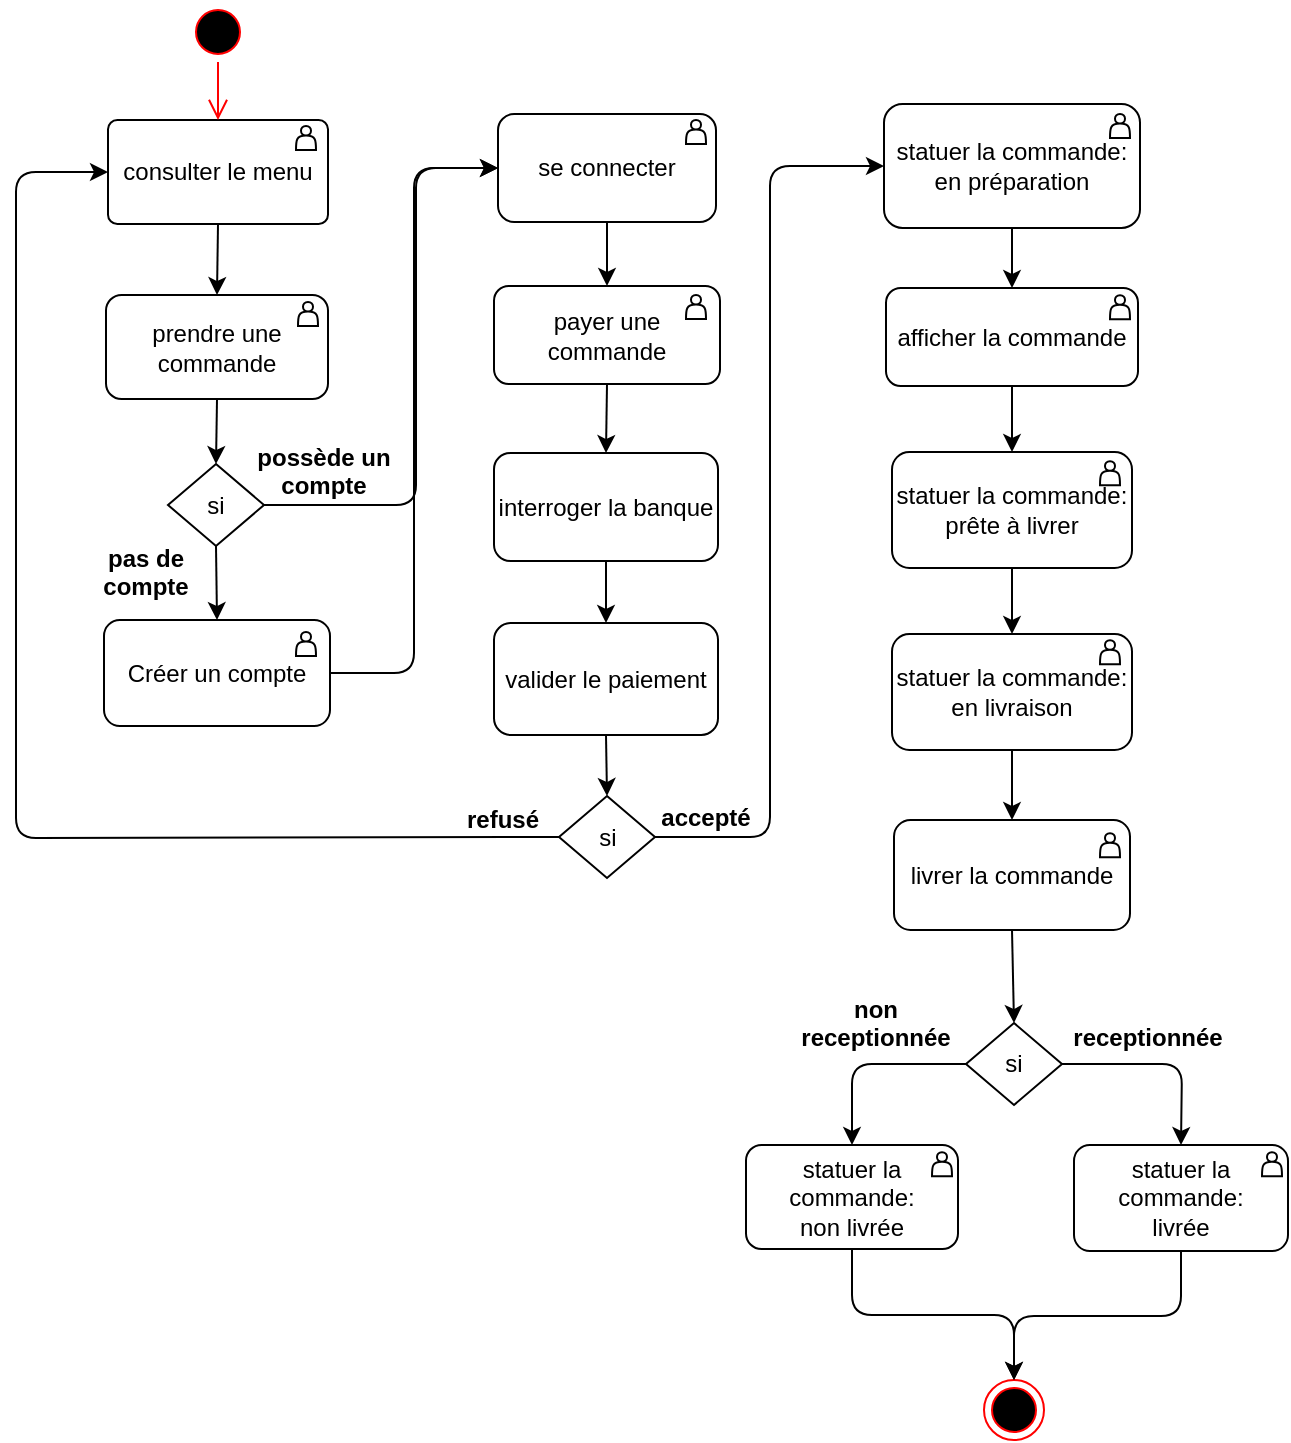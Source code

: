 <mxfile version="11.3.0" type="device" pages="1"><diagram id="MGp6jonX-xowOBayPLkX" name="Page-1"><mxGraphModel dx="1554" dy="897" grid="1" gridSize="10" guides="1" tooltips="1" connect="1" arrows="1" fold="1" page="1" pageScale="1" pageWidth="827" pageHeight="1169" math="0" shadow="0"><root><mxCell id="0"/><mxCell id="1" parent="0"/><mxCell id="NBhDeRFfqtKcV75J0kJd-7" value="prendre une commande" style="rounded=1;whiteSpace=wrap;html=1;" parent="1" vertex="1"><mxGeometry x="165" y="264.5" width="111" height="52" as="geometry"/></mxCell><mxCell id="NBhDeRFfqtKcV75J0kJd-8" value="payer une commande" style="rounded=1;whiteSpace=wrap;html=1;" parent="1" vertex="1"><mxGeometry x="359" y="260" width="113" height="49" as="geometry"/></mxCell><mxCell id="NBhDeRFfqtKcV75J0kJd-9" value="statuer la commande: prête à livrer" style="rounded=1;whiteSpace=wrap;html=1;" parent="1" vertex="1"><mxGeometry x="558" y="343" width="120" height="58" as="geometry"/></mxCell><mxCell id="NBhDeRFfqtKcV75J0kJd-10" value="valider le paiement" style="rounded=1;whiteSpace=wrap;html=1;" parent="1" vertex="1"><mxGeometry x="359" y="428.5" width="112" height="56" as="geometry"/></mxCell><mxCell id="NBhDeRFfqtKcV75J0kJd-11" value="afficher la commande" style="rounded=1;whiteSpace=wrap;html=1;" parent="1" vertex="1"><mxGeometry x="555" y="261" width="126" height="49" as="geometry"/></mxCell><mxCell id="NBhDeRFfqtKcV75J0kJd-12" value="livrer la commande" style="rounded=1;whiteSpace=wrap;html=1;" parent="1" vertex="1"><mxGeometry x="559" y="527" width="118" height="55" as="geometry"/></mxCell><mxCell id="NBhDeRFfqtKcV75J0kJd-13" value="statuer la commande:&lt;br&gt;livrée" style="rounded=1;whiteSpace=wrap;html=1;" parent="1" vertex="1"><mxGeometry x="649" y="689.5" width="107" height="53" as="geometry"/></mxCell><mxCell id="NBhDeRFfqtKcV75J0kJd-14" value="statuer la commande:&lt;br&gt;non livrée" style="rounded=1;whiteSpace=wrap;html=1;" parent="1" vertex="1"><mxGeometry x="485" y="689.5" width="106" height="52" as="geometry"/></mxCell><mxCell id="My3GQwAQJUuzRMKVoMET-11" value="si" style="rhombus;whiteSpace=wrap;html=1;" parent="1" vertex="1"><mxGeometry x="595" y="628.5" width="48" height="41" as="geometry"/></mxCell><mxCell id="My3GQwAQJUuzRMKVoMET-20" value="consulter le menu" style="rounded=1;whiteSpace=wrap;html=1;arcSize=9;" parent="1" vertex="1"><mxGeometry x="166" y="177" width="110" height="52" as="geometry"/></mxCell><mxCell id="6mVy2pUUSQeLdQWBtcSR-1" value="Créer un compte" style="rounded=1;whiteSpace=wrap;html=1;" vertex="1" parent="1"><mxGeometry x="164" y="427" width="113" height="53" as="geometry"/></mxCell><mxCell id="6mVy2pUUSQeLdQWBtcSR-2" value="se connecter" style="rounded=1;whiteSpace=wrap;html=1;" vertex="1" parent="1"><mxGeometry x="361" y="174" width="109" height="54" as="geometry"/></mxCell><mxCell id="6mVy2pUUSQeLdQWBtcSR-3" value="interroger la banque" style="rounded=1;whiteSpace=wrap;html=1;" vertex="1" parent="1"><mxGeometry x="359" y="343.5" width="112" height="54" as="geometry"/></mxCell><mxCell id="6mVy2pUUSQeLdQWBtcSR-4" value="&lt;span style=&quot;white-space: normal&quot;&gt;statuer la commande: en préparation&lt;/span&gt;" style="rounded=1;whiteSpace=wrap;html=1;" vertex="1" parent="1"><mxGeometry x="554" y="169" width="128" height="62" as="geometry"/></mxCell><mxCell id="6mVy2pUUSQeLdQWBtcSR-5" value="&lt;span style=&quot;white-space: normal&quot;&gt;statuer la commande: en livraison&lt;/span&gt;" style="rounded=1;whiteSpace=wrap;html=1;" vertex="1" parent="1"><mxGeometry x="558" y="434" width="120" height="58" as="geometry"/></mxCell><mxCell id="6mVy2pUUSQeLdQWBtcSR-6" value="si" style="rhombus;whiteSpace=wrap;html=1;" vertex="1" parent="1"><mxGeometry x="391.5" y="515" width="48" height="41" as="geometry"/></mxCell><mxCell id="6mVy2pUUSQeLdQWBtcSR-8" value="si" style="rhombus;whiteSpace=wrap;html=1;" vertex="1" parent="1"><mxGeometry x="196" y="349" width="48" height="41" as="geometry"/></mxCell><mxCell id="6mVy2pUUSQeLdQWBtcSR-12" value="" style="endArrow=classic;html=1;exitX=0;exitY=0.5;exitDx=0;exitDy=0;entryX=0;entryY=0.5;entryDx=0;entryDy=0;" edge="1" parent="1" source="6mVy2pUUSQeLdQWBtcSR-6" target="My3GQwAQJUuzRMKVoMET-20"><mxGeometry width="50" height="50" relative="1" as="geometry"><mxPoint x="236" y="607" as="sourcePoint"/><mxPoint x="286" y="557" as="targetPoint"/><Array as="points"><mxPoint x="120" y="536"/><mxPoint x="120" y="203"/></Array></mxGeometry></mxCell><mxCell id="6mVy2pUUSQeLdQWBtcSR-14" value="" style="endArrow=classic;html=1;entryX=0.5;entryY=0;entryDx=0;entryDy=0;exitX=0.5;exitY=1;exitDx=0;exitDy=0;" edge="1" parent="1" source="NBhDeRFfqtKcV75J0kJd-10" target="6mVy2pUUSQeLdQWBtcSR-6"><mxGeometry width="50" height="50" relative="1" as="geometry"><mxPoint x="76" y="767" as="sourcePoint"/><mxPoint x="126" y="717" as="targetPoint"/></mxGeometry></mxCell><mxCell id="6mVy2pUUSQeLdQWBtcSR-15" value="" style="endArrow=classic;html=1;entryX=0.5;entryY=0;entryDx=0;entryDy=0;exitX=0.5;exitY=1;exitDx=0;exitDy=0;" edge="1" parent="1" source="6mVy2pUUSQeLdQWBtcSR-8" target="6mVy2pUUSQeLdQWBtcSR-1"><mxGeometry width="50" height="50" relative="1" as="geometry"><mxPoint x="98" y="767" as="sourcePoint"/><mxPoint x="148" y="717" as="targetPoint"/></mxGeometry></mxCell><mxCell id="6mVy2pUUSQeLdQWBtcSR-16" value="" style="endArrow=classic;html=1;entryX=0.5;entryY=0;entryDx=0;entryDy=0;exitX=0.5;exitY=1;exitDx=0;exitDy=0;" edge="1" parent="1" source="NBhDeRFfqtKcV75J0kJd-7" target="6mVy2pUUSQeLdQWBtcSR-8"><mxGeometry width="50" height="50" relative="1" as="geometry"><mxPoint x="98" y="767" as="sourcePoint"/><mxPoint x="148" y="717" as="targetPoint"/></mxGeometry></mxCell><mxCell id="6mVy2pUUSQeLdQWBtcSR-17" value="" style="endArrow=classic;html=1;entryX=0.5;entryY=0;entryDx=0;entryDy=0;exitX=0.5;exitY=1;exitDx=0;exitDy=0;" edge="1" parent="1" source="My3GQwAQJUuzRMKVoMET-20" target="NBhDeRFfqtKcV75J0kJd-7"><mxGeometry width="50" height="50" relative="1" as="geometry"><mxPoint x="98" y="767" as="sourcePoint"/><mxPoint x="148" y="717" as="targetPoint"/></mxGeometry></mxCell><mxCell id="6mVy2pUUSQeLdQWBtcSR-26" value="" style="endArrow=classic;html=1;entryX=0.5;entryY=0;entryDx=0;entryDy=0;exitX=0.5;exitY=1;exitDx=0;exitDy=0;" edge="1" parent="1" source="6mVy2pUUSQeLdQWBtcSR-3" target="NBhDeRFfqtKcV75J0kJd-10"><mxGeometry width="50" height="50" relative="1" as="geometry"><mxPoint x="296" y="517" as="sourcePoint"/><mxPoint x="346" y="467" as="targetPoint"/></mxGeometry></mxCell><mxCell id="6mVy2pUUSQeLdQWBtcSR-27" value="" style="endArrow=classic;html=1;entryX=0.5;entryY=0;entryDx=0;entryDy=0;exitX=0.5;exitY=1;exitDx=0;exitDy=0;" edge="1" parent="1" source="NBhDeRFfqtKcV75J0kJd-8" target="6mVy2pUUSQeLdQWBtcSR-3"><mxGeometry width="50" height="50" relative="1" as="geometry"><mxPoint x="306" y="677" as="sourcePoint"/><mxPoint x="356" y="627" as="targetPoint"/></mxGeometry></mxCell><mxCell id="6mVy2pUUSQeLdQWBtcSR-28" value="" style="endArrow=classic;html=1;entryX=0.5;entryY=0;entryDx=0;entryDy=0;" edge="1" parent="1" source="6mVy2pUUSQeLdQWBtcSR-2" target="NBhDeRFfqtKcV75J0kJd-8"><mxGeometry width="50" height="50" relative="1" as="geometry"><mxPoint x="356" y="637" as="sourcePoint"/><mxPoint x="406" y="587" as="targetPoint"/></mxGeometry></mxCell><mxCell id="6mVy2pUUSQeLdQWBtcSR-31" value="" style="endArrow=classic;html=1;entryX=0.5;entryY=0;entryDx=0;entryDy=0;exitX=0.5;exitY=1;exitDx=0;exitDy=0;" edge="1" parent="1" source="6mVy2pUUSQeLdQWBtcSR-4" target="NBhDeRFfqtKcV75J0kJd-11"><mxGeometry width="50" height="50" relative="1" as="geometry"><mxPoint x="696" y="307" as="sourcePoint"/><mxPoint x="746" y="257" as="targetPoint"/></mxGeometry></mxCell><mxCell id="6mVy2pUUSQeLdQWBtcSR-32" value="" style="endArrow=classic;html=1;entryX=0.5;entryY=0;entryDx=0;entryDy=0;exitX=0.5;exitY=1;exitDx=0;exitDy=0;" edge="1" parent="1" source="NBhDeRFfqtKcV75J0kJd-11" target="NBhDeRFfqtKcV75J0kJd-9"><mxGeometry width="50" height="50" relative="1" as="geometry"><mxPoint x="716" y="337" as="sourcePoint"/><mxPoint x="766" y="287" as="targetPoint"/></mxGeometry></mxCell><mxCell id="6mVy2pUUSQeLdQWBtcSR-33" value="" style="endArrow=classic;html=1;entryX=0.5;entryY=0;entryDx=0;entryDy=0;exitX=0.5;exitY=1;exitDx=0;exitDy=0;" edge="1" parent="1" source="NBhDeRFfqtKcV75J0kJd-9" target="6mVy2pUUSQeLdQWBtcSR-5"><mxGeometry width="50" height="50" relative="1" as="geometry"><mxPoint x="726" y="447" as="sourcePoint"/><mxPoint x="776" y="397" as="targetPoint"/></mxGeometry></mxCell><mxCell id="6mVy2pUUSQeLdQWBtcSR-34" value="" style="endArrow=classic;html=1;entryX=0.5;entryY=0;entryDx=0;entryDy=0;exitX=0.5;exitY=1;exitDx=0;exitDy=0;" edge="1" parent="1" source="6mVy2pUUSQeLdQWBtcSR-5" target="NBhDeRFfqtKcV75J0kJd-12"><mxGeometry width="50" height="50" relative="1" as="geometry"><mxPoint x="706" y="507" as="sourcePoint"/><mxPoint x="756" y="457" as="targetPoint"/></mxGeometry></mxCell><mxCell id="6mVy2pUUSQeLdQWBtcSR-35" value="" style="endArrow=classic;html=1;entryX=0.5;entryY=0;entryDx=0;entryDy=0;exitX=0.5;exitY=1;exitDx=0;exitDy=0;" edge="1" parent="1" source="NBhDeRFfqtKcV75J0kJd-12" target="My3GQwAQJUuzRMKVoMET-11"><mxGeometry width="50" height="50" relative="1" as="geometry"><mxPoint x="726" y="597" as="sourcePoint"/><mxPoint x="776" y="547" as="targetPoint"/></mxGeometry></mxCell><mxCell id="6mVy2pUUSQeLdQWBtcSR-36" value="" style="endArrow=classic;html=1;entryX=0.5;entryY=0;entryDx=0;entryDy=0;exitX=0;exitY=0.5;exitDx=0;exitDy=0;" edge="1" parent="1" source="My3GQwAQJUuzRMKVoMET-11" target="NBhDeRFfqtKcV75J0kJd-14"><mxGeometry width="50" height="50" relative="1" as="geometry"><mxPoint x="576" y="637" as="sourcePoint"/><mxPoint x="536" y="637" as="targetPoint"/><Array as="points"><mxPoint x="538" y="649"/></Array></mxGeometry></mxCell><mxCell id="6mVy2pUUSQeLdQWBtcSR-37" value="" style="endArrow=classic;html=1;entryX=0.5;entryY=0;entryDx=0;entryDy=0;exitX=1;exitY=0.5;exitDx=0;exitDy=0;" edge="1" parent="1" source="My3GQwAQJUuzRMKVoMET-11" target="NBhDeRFfqtKcV75J0kJd-13"><mxGeometry width="50" height="50" relative="1" as="geometry"><mxPoint x="686" y="647" as="sourcePoint"/><mxPoint x="736" y="597" as="targetPoint"/><Array as="points"><mxPoint x="703" y="649"/></Array></mxGeometry></mxCell><mxCell id="6mVy2pUUSQeLdQWBtcSR-43" value="" style="edgeStyle=elbowEdgeStyle;elbow=horizontal;endArrow=classic;html=1;exitX=1;exitY=0.5;exitDx=0;exitDy=0;entryX=0;entryY=0.5;entryDx=0;entryDy=0;" edge="1" parent="1" source="6mVy2pUUSQeLdQWBtcSR-1" target="6mVy2pUUSQeLdQWBtcSR-2"><mxGeometry width="50" height="50" relative="1" as="geometry"><mxPoint x="280" y="356.5" as="sourcePoint"/><mxPoint x="340" y="210" as="targetPoint"/></mxGeometry></mxCell><mxCell id="6mVy2pUUSQeLdQWBtcSR-44" value="" style="edgeStyle=elbowEdgeStyle;elbow=horizontal;endArrow=classic;html=1;entryX=0;entryY=0.5;entryDx=0;entryDy=0;exitX=1;exitY=0.5;exitDx=0;exitDy=0;" edge="1" parent="1" source="6mVy2pUUSQeLdQWBtcSR-8" target="6mVy2pUUSQeLdQWBtcSR-2"><mxGeometry width="50" height="50" relative="1" as="geometry"><mxPoint x="270" y="410" as="sourcePoint"/><mxPoint x="320" y="360" as="targetPoint"/><Array as="points"><mxPoint x="320" y="280"/></Array></mxGeometry></mxCell><mxCell id="6mVy2pUUSQeLdQWBtcSR-45" value="" style="edgeStyle=elbowEdgeStyle;elbow=horizontal;endArrow=classic;html=1;entryX=0;entryY=0.5;entryDx=0;entryDy=0;exitX=1;exitY=0.5;exitDx=0;exitDy=0;" edge="1" parent="1" source="6mVy2pUUSQeLdQWBtcSR-6" target="6mVy2pUUSQeLdQWBtcSR-4"><mxGeometry width="50" height="50" relative="1" as="geometry"><mxPoint x="490" y="540" as="sourcePoint"/><mxPoint x="540" y="490" as="targetPoint"/></mxGeometry></mxCell><mxCell id="6mVy2pUUSQeLdQWBtcSR-51" value="pas de&#10;compte" style="text;align=center;fontStyle=1;verticalAlign=middle;spacingLeft=3;spacingRight=3;strokeColor=none;rotatable=0;points=[[0,0.5],[1,0.5]];portConstraint=eastwest;" vertex="1" parent="1"><mxGeometry x="145" y="389.5" width="80" height="26" as="geometry"/></mxCell><mxCell id="6mVy2pUUSQeLdQWBtcSR-52" value="possède un&#10;compte" style="text;align=center;fontStyle=1;verticalAlign=middle;spacingLeft=3;spacingRight=3;strokeColor=none;rotatable=0;points=[[0,0.5],[1,0.5]];portConstraint=eastwest;" vertex="1" parent="1"><mxGeometry x="234" y="335" width="80" height="34" as="geometry"/></mxCell><mxCell id="6mVy2pUUSQeLdQWBtcSR-53" value="accepté" style="text;align=center;fontStyle=1;verticalAlign=middle;spacingLeft=3;spacingRight=3;strokeColor=none;rotatable=0;points=[[0,0.5],[1,0.5]];portConstraint=eastwest;" vertex="1" parent="1"><mxGeometry x="425" y="510" width="80" height="30" as="geometry"/></mxCell><mxCell id="6mVy2pUUSQeLdQWBtcSR-54" value="refusé" style="text;align=center;fontStyle=1;verticalAlign=middle;spacingLeft=3;spacingRight=3;strokeColor=none;rotatable=0;points=[[0,0.5],[1,0.5]];portConstraint=eastwest;" vertex="1" parent="1"><mxGeometry x="323.5" y="513" width="80" height="26" as="geometry"/></mxCell><mxCell id="6mVy2pUUSQeLdQWBtcSR-55" value="non&#10;receptionnée" style="text;align=center;fontStyle=1;verticalAlign=middle;spacingLeft=3;spacingRight=3;strokeColor=none;rotatable=0;points=[[0,0.5],[1,0.5]];portConstraint=eastwest;" vertex="1" parent="1"><mxGeometry x="510" y="615" width="80" height="26" as="geometry"/></mxCell><mxCell id="6mVy2pUUSQeLdQWBtcSR-56" value="receptionnée" style="text;align=center;fontStyle=1;verticalAlign=middle;spacingLeft=3;spacingRight=3;strokeColor=none;rotatable=0;points=[[0,0.5],[1,0.5]];portConstraint=eastwest;" vertex="1" parent="1"><mxGeometry x="646" y="622" width="80" height="26" as="geometry"/></mxCell><mxCell id="6mVy2pUUSQeLdQWBtcSR-57" value="" style="shape=actor;whiteSpace=wrap;html=1;" vertex="1" parent="1"><mxGeometry x="260" y="433" width="10" height="12" as="geometry"/></mxCell><mxCell id="6mVy2pUUSQeLdQWBtcSR-58" value="" style="shape=actor;whiteSpace=wrap;html=1;" vertex="1" parent="1"><mxGeometry x="261" y="268" width="10" height="12" as="geometry"/></mxCell><mxCell id="6mVy2pUUSQeLdQWBtcSR-70" value="" style="shape=actor;whiteSpace=wrap;html=1;" vertex="1" parent="1"><mxGeometry x="260" y="180" width="10" height="12" as="geometry"/></mxCell><mxCell id="6mVy2pUUSQeLdQWBtcSR-71" value="" style="shape=actor;whiteSpace=wrap;html=1;" vertex="1" parent="1"><mxGeometry x="455" y="177" width="10" height="12" as="geometry"/></mxCell><mxCell id="6mVy2pUUSQeLdQWBtcSR-72" value="" style="shape=actor;whiteSpace=wrap;html=1;" vertex="1" parent="1"><mxGeometry x="455" y="264.5" width="10" height="12" as="geometry"/></mxCell><mxCell id="6mVy2pUUSQeLdQWBtcSR-73" value="" style="shape=actor;whiteSpace=wrap;html=1;" vertex="1" parent="1"><mxGeometry x="667" y="264.571" width="10" height="12" as="geometry"/></mxCell><mxCell id="6mVy2pUUSQeLdQWBtcSR-74" value="" style="shape=actor;whiteSpace=wrap;html=1;" vertex="1" parent="1"><mxGeometry x="667" y="174" width="10" height="12" as="geometry"/></mxCell><mxCell id="6mVy2pUUSQeLdQWBtcSR-75" value="" style="shape=actor;whiteSpace=wrap;html=1;" vertex="1" parent="1"><mxGeometry x="662" y="347.571" width="10" height="12" as="geometry"/></mxCell><mxCell id="6mVy2pUUSQeLdQWBtcSR-76" value="" style="shape=actor;whiteSpace=wrap;html=1;" vertex="1" parent="1"><mxGeometry x="662" y="437.071" width="10" height="12" as="geometry"/></mxCell><mxCell id="6mVy2pUUSQeLdQWBtcSR-77" value="" style="shape=actor;whiteSpace=wrap;html=1;" vertex="1" parent="1"><mxGeometry x="662" y="533.571" width="10" height="12" as="geometry"/></mxCell><mxCell id="6mVy2pUUSQeLdQWBtcSR-78" value="" style="shape=actor;whiteSpace=wrap;html=1;" vertex="1" parent="1"><mxGeometry x="578" y="693.071" width="10" height="12" as="geometry"/></mxCell><mxCell id="6mVy2pUUSQeLdQWBtcSR-79" value="" style="shape=actor;whiteSpace=wrap;html=1;" vertex="1" parent="1"><mxGeometry x="743" y="693.071" width="10" height="12" as="geometry"/></mxCell><mxCell id="6mVy2pUUSQeLdQWBtcSR-80" value="" style="ellipse;html=1;shape=endState;fillColor=#000000;strokeColor=#ff0000;" vertex="1" parent="1"><mxGeometry x="604" y="807" width="30" height="30" as="geometry"/></mxCell><mxCell id="6mVy2pUUSQeLdQWBtcSR-81" value="" style="ellipse;html=1;shape=startState;fillColor=#000000;strokeColor=#ff0000;" vertex="1" parent="1"><mxGeometry x="206" y="118" width="30" height="30" as="geometry"/></mxCell><mxCell id="6mVy2pUUSQeLdQWBtcSR-82" value="" style="edgeStyle=orthogonalEdgeStyle;html=1;verticalAlign=bottom;endArrow=open;endSize=8;strokeColor=#ff0000;entryX=0.5;entryY=0;entryDx=0;entryDy=0;" edge="1" source="6mVy2pUUSQeLdQWBtcSR-81" parent="1" target="My3GQwAQJUuzRMKVoMET-20"><mxGeometry relative="1" as="geometry"><mxPoint x="220" y="160" as="targetPoint"/></mxGeometry></mxCell><mxCell id="6mVy2pUUSQeLdQWBtcSR-83" value="" style="edgeStyle=elbowEdgeStyle;elbow=vertical;endArrow=classic;html=1;entryX=0.5;entryY=0;entryDx=0;entryDy=0;exitX=0.5;exitY=1;exitDx=0;exitDy=0;" edge="1" parent="1" source="NBhDeRFfqtKcV75J0kJd-14" target="6mVy2pUUSQeLdQWBtcSR-80"><mxGeometry width="50" height="50" relative="1" as="geometry"><mxPoint x="430" y="930" as="sourcePoint"/><mxPoint x="480" y="880" as="targetPoint"/></mxGeometry></mxCell><mxCell id="6mVy2pUUSQeLdQWBtcSR-84" value="" style="edgeStyle=elbowEdgeStyle;elbow=vertical;endArrow=classic;html=1;entryX=0.5;entryY=0;entryDx=0;entryDy=0;exitX=0.5;exitY=1;exitDx=0;exitDy=0;" edge="1" parent="1" source="NBhDeRFfqtKcV75J0kJd-13" target="6mVy2pUUSQeLdQWBtcSR-80"><mxGeometry width="50" height="50" relative="1" as="geometry"><mxPoint x="720" y="870" as="sourcePoint"/><mxPoint x="770" y="820" as="targetPoint"/></mxGeometry></mxCell></root></mxGraphModel></diagram></mxfile>